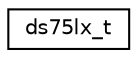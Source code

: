 digraph "Graphical Class Hierarchy"
{
 // LATEX_PDF_SIZE
  edge [fontname="Helvetica",fontsize="10",labelfontname="Helvetica",labelfontsize="10"];
  node [fontname="Helvetica",fontsize="10",shape=record];
  rankdir="LR";
  Node0 [label="ds75lx_t",height=0.2,width=0.4,color="black", fillcolor="white", style="filled",URL="$structds75lx__t.html",tooltip="Device descriptor for the DS75LX sensor."];
}
